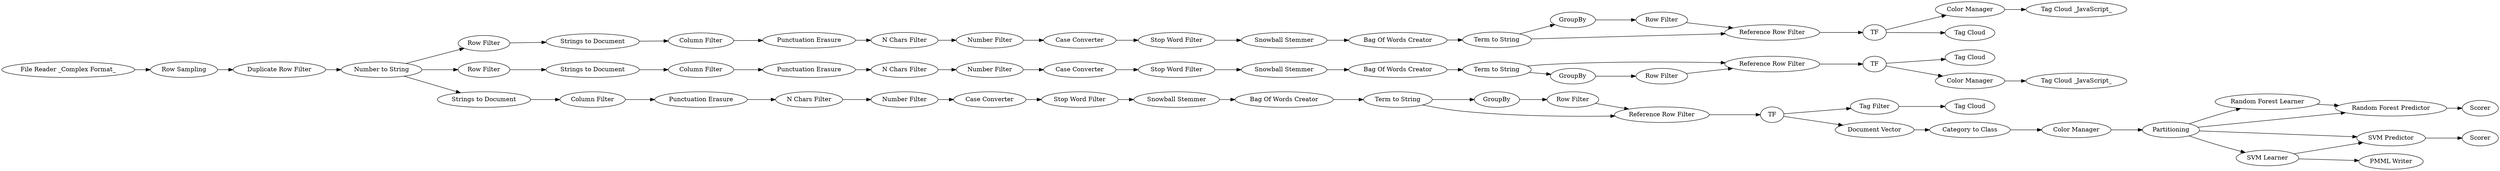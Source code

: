 digraph {
	"-555057994128807421_155" [label="Row Filter"]
	"1594636215029428635_49" [label=GroupBy]
	"-2232995742426596466_51" [label="Reference Row Filter"]
	"-555057994128807421_137" [label="Number to String"]
	"-555057994128807421_128" [label="PMML Writer"]
	"-2232995742426596466_50" [label="Row Filter"]
	"-555057994128807421_41" [label="Punctuation Erasure"]
	"-555057994128807421_43" [label="Number Filter"]
	"-555057994128807421_135" [label="Row Sampling"]
	"-555057994128807421_139" [label="Tag Cloud"]
	"-555057994128807421_124" [label="Stop Word Filter"]
	"-555057994128807421_159" [label=Scorer]
	"-3957399831907510041_141" [label="Column Filter"]
	"1185141396071382919_50" [label="Row Filter"]
	"1185141396071382919_48" [label="Term to String"]
	"-555057994128807421_57" [label=Partitioning]
	"1594636215029428635_65" [label=TF]
	"5994202356438864198_145" [label="N Chars Filter"]
	"-2639464366182807853_142" [label="Strings to Document"]
	"-2232995742426596466_48" [label="Term to String"]
	"-555057994128807421_134" [label="File Reader _Complex Format_"]
	"-555057994128807421_157" [label="Random Forest Learner"]
	"1185141396071382919_49" [label=GroupBy]
	"-555057994128807421_127" [label=Scorer]
	"-555057994128807421_138" [label="Tag Filter"]
	"5994202356438864198_149" [label="Snowball Stemmer"]
	"-555057994128807421_152" [label="Tag Cloud"]
	"-555057994128807421_160" [label="Color Manager"]
	"-3957399831907510041_142" [label="Strings to Document"]
	"6075959344652837689_148" [label="Case Converter"]
	"-555057994128807421_42" [label="N Chars Filter"]
	"-2232995742426596466_68" [label="Bag Of Words Creator"]
	"1594636215029428635_68" [label="Bag Of Words Creator"]
	"6075959344652837689_149" [label="Snowball Stemmer"]
	"-555057994128807421_62" [label="SVM Predictor"]
	"1594636215029428635_48" [label="Term to String"]
	"-555057994128807421_55" [label="Color Manager"]
	"-555057994128807421_59" [label="Category to Class"]
	"-555057994128807421_67" [label="SVM Learner"]
	"6075959344652837689_144" [label="Punctuation Erasure"]
	"-555057994128807421_140" [label="Row Filter"]
	"5994202356438864198_144" [label="Punctuation Erasure"]
	"-555057994128807421_162" [label="Tag Cloud _JavaScript_"]
	"-555057994128807421_136" [label="Duplicate Row Filter"]
	"-555057994128807421_44" [label="Case Converter"]
	"5994202356438864198_146" [label="Stop Word Filter"]
	"6075959344652837689_146" [label="Stop Word Filter"]
	"-555057994128807421_72" [label="Strings to Document"]
	"5994202356438864198_148" [label="Case Converter"]
	"1185141396071382919_68" [label="Bag Of Words Creator"]
	"1594636215029428635_50" [label="Row Filter"]
	"-555057994128807421_93" [label="Column Filter"]
	"-555057994128807421_154" [label="Tag Cloud"]
	"1185141396071382919_65" [label=TF]
	"-2639464366182807853_141" [label="Column Filter"]
	"-555057994128807421_158" [label="Random Forest Predictor"]
	"-555057994128807421_163" [label="Color Manager"]
	"-2232995742426596466_65" [label=TF]
	"5994202356438864198_147" [label="Number Filter"]
	"6075959344652837689_147" [label="Number Filter"]
	"-555057994128807421_161" [label="Tag Cloud _JavaScript_"]
	"-555057994128807421_94" [label="Document Vector"]
	"-2232995742426596466_49" [label=GroupBy]
	"6075959344652837689_145" [label="N Chars Filter"]
	"1594636215029428635_51" [label="Reference Row Filter"]
	"1185141396071382919_51" [label="Reference Row Filter"]
	"-555057994128807421_46" [label="Snowball Stemmer"]
	"-555057994128807421_72" -> "-555057994128807421_93"
	"1185141396071382919_65" -> "-555057994128807421_154"
	"-555057994128807421_57" -> "-555057994128807421_157"
	"-555057994128807421_43" -> "-555057994128807421_44"
	"1594636215029428635_50" -> "1594636215029428635_51"
	"-555057994128807421_137" -> "-555057994128807421_140"
	"-2232995742426596466_65" -> "-555057994128807421_152"
	"-555057994128807421_94" -> "-555057994128807421_59"
	"-555057994128807421_57" -> "-555057994128807421_67"
	"-555057994128807421_135" -> "-555057994128807421_136"
	"5994202356438864198_146" -> "5994202356438864198_149"
	"-2232995742426596466_48" -> "-2232995742426596466_51"
	"6075959344652837689_149" -> "1185141396071382919_68"
	"-2232995742426596466_51" -> "-2232995742426596466_65"
	"-555057994128807421_46" -> "1594636215029428635_68"
	"1594636215029428635_48" -> "1594636215029428635_51"
	"-555057994128807421_157" -> "-555057994128807421_158"
	"1185141396071382919_65" -> "-555057994128807421_160"
	"-555057994128807421_140" -> "-3957399831907510041_142"
	"6075959344652837689_148" -> "6075959344652837689_146"
	"-555057994128807421_155" -> "-2639464366182807853_142"
	"-2232995742426596466_68" -> "-2232995742426596466_48"
	"-555057994128807421_124" -> "-555057994128807421_46"
	"1594636215029428635_68" -> "1594636215029428635_48"
	"-2232995742426596466_48" -> "-2232995742426596466_49"
	"-555057994128807421_67" -> "-555057994128807421_128"
	"1594636215029428635_65" -> "-555057994128807421_138"
	"-555057994128807421_67" -> "-555057994128807421_62"
	"5994202356438864198_144" -> "5994202356438864198_145"
	"-555057994128807421_42" -> "-555057994128807421_43"
	"1594636215029428635_49" -> "1594636215029428635_50"
	"-555057994128807421_57" -> "-555057994128807421_62"
	"5994202356438864198_149" -> "-2232995742426596466_68"
	"-2232995742426596466_50" -> "-2232995742426596466_51"
	"-2639464366182807853_141" -> "6075959344652837689_144"
	"-555057994128807421_163" -> "-555057994128807421_162"
	"-555057994128807421_160" -> "-555057994128807421_161"
	"6075959344652837689_146" -> "6075959344652837689_149"
	"-555057994128807421_137" -> "-555057994128807421_72"
	"-555057994128807421_44" -> "-555057994128807421_124"
	"-555057994128807421_138" -> "-555057994128807421_139"
	"-555057994128807421_93" -> "-555057994128807421_41"
	"1185141396071382919_48" -> "1185141396071382919_49"
	"5994202356438864198_148" -> "5994202356438864198_146"
	"-555057994128807421_137" -> "-555057994128807421_155"
	"6075959344652837689_147" -> "6075959344652837689_148"
	"-555057994128807421_136" -> "-555057994128807421_137"
	"-555057994128807421_41" -> "-555057994128807421_42"
	"6075959344652837689_145" -> "6075959344652837689_147"
	"1185141396071382919_68" -> "1185141396071382919_48"
	"-3957399831907510041_141" -> "5994202356438864198_144"
	"1185141396071382919_51" -> "1185141396071382919_65"
	"-555057994128807421_57" -> "-555057994128807421_158"
	"-2232995742426596466_49" -> "-2232995742426596466_50"
	"1594636215029428635_48" -> "1594636215029428635_49"
	"-555057994128807421_62" -> "-555057994128807421_127"
	"-2639464366182807853_142" -> "-2639464366182807853_141"
	"1594636215029428635_51" -> "1594636215029428635_65"
	"-555057994128807421_158" -> "-555057994128807421_159"
	"1185141396071382919_50" -> "1185141396071382919_51"
	"1185141396071382919_48" -> "1185141396071382919_51"
	"-555057994128807421_134" -> "-555057994128807421_135"
	"-555057994128807421_59" -> "-555057994128807421_55"
	"-555057994128807421_55" -> "-555057994128807421_57"
	"1185141396071382919_49" -> "1185141396071382919_50"
	"6075959344652837689_144" -> "6075959344652837689_145"
	"5994202356438864198_147" -> "5994202356438864198_148"
	"-3957399831907510041_142" -> "-3957399831907510041_141"
	"-2232995742426596466_65" -> "-555057994128807421_163"
	"1594636215029428635_65" -> "-555057994128807421_94"
	"5994202356438864198_145" -> "5994202356438864198_147"
	rankdir=LR
}
